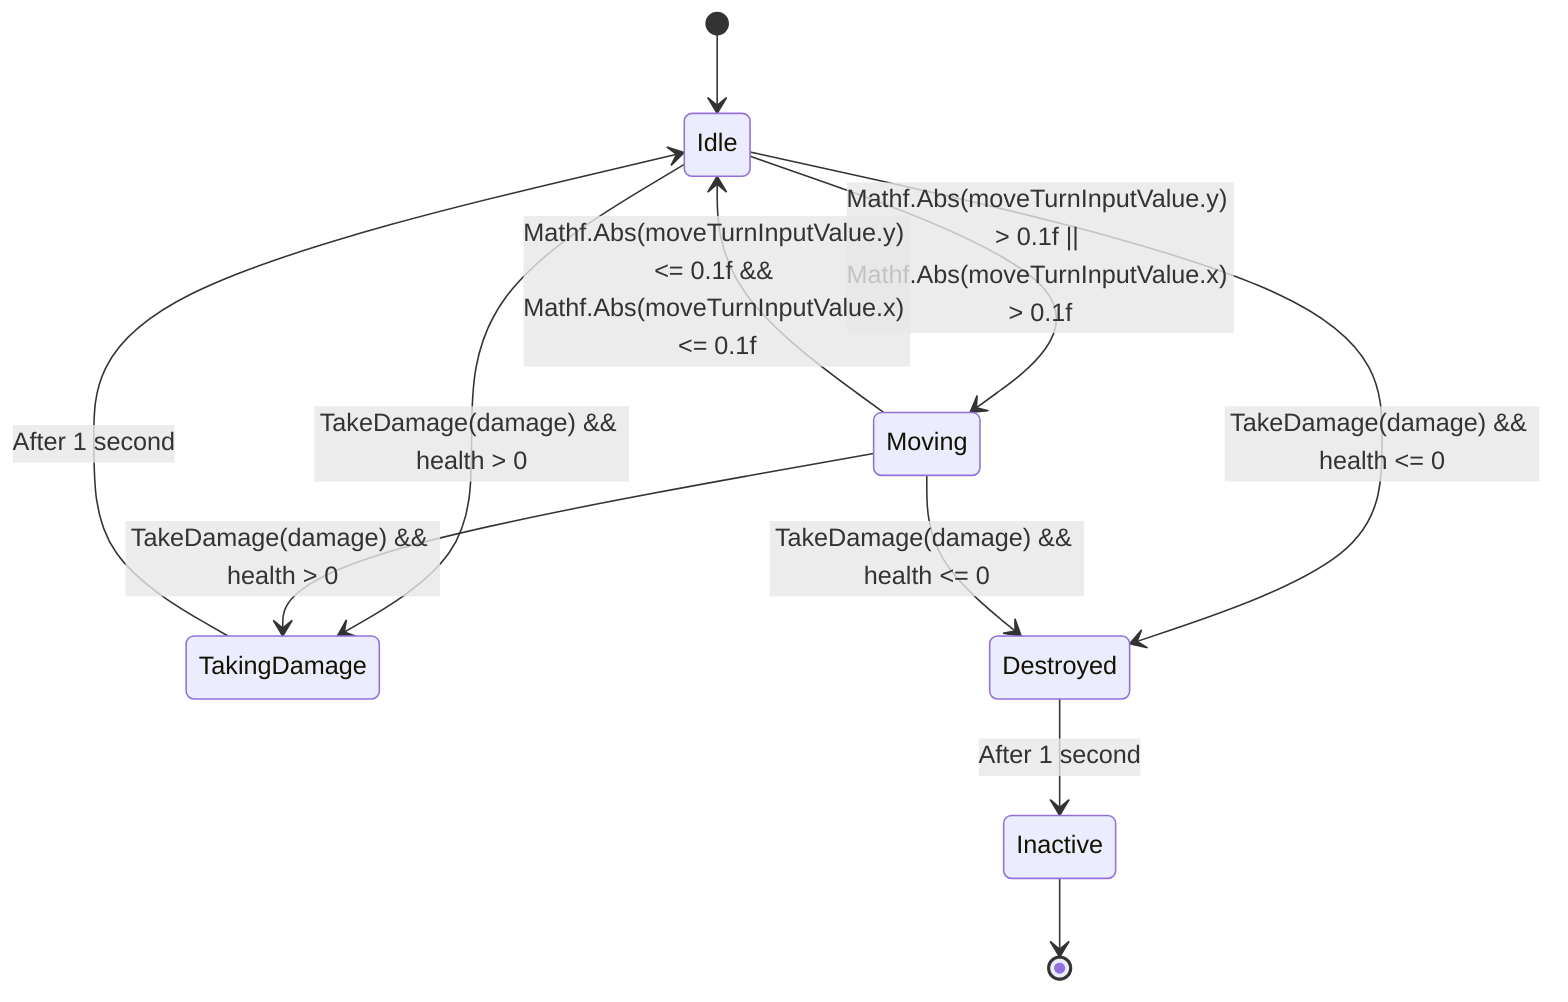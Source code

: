stateDiagram-v2
    [*] --> Idle
    Idle --> Moving : Mathf.Abs(moveTurnInputValue.y) > 0.1f || Mathf.Abs(moveTurnInputValue.x) > 0.1f
    Moving --> Idle :  Mathf.Abs(moveTurnInputValue.y) <= 0.1f && Mathf.Abs(moveTurnInputValue.x) <= 0.1f
    Idle --> TakingDamage : TakeDamage(damage) && health > 0
    Moving --> TakingDamage : TakeDamage(damage) && health > 0
    TakingDamage --> Idle : After 1 second
    Idle --> Destroyed : TakeDamage(damage) && health <= 0
    Moving --> Destroyed : TakeDamage(damage) && health <= 0
    Destroyed --> Inactive : After 1 second
    Inactive --> [*]
